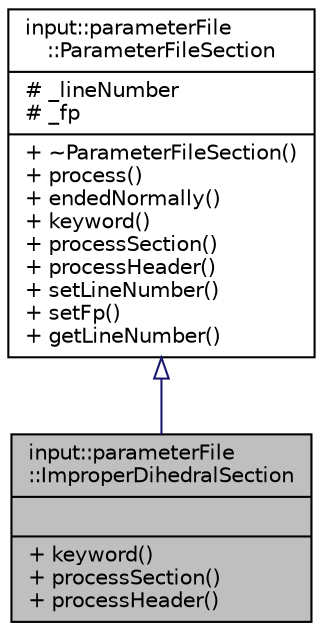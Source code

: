 digraph "input::parameterFile::ImproperDihedralSection"
{
 // LATEX_PDF_SIZE
  edge [fontname="Helvetica",fontsize="10",labelfontname="Helvetica",labelfontsize="10"];
  node [fontname="Helvetica",fontsize="10",shape=record];
  Node1 [label="{input::parameterFile\l::ImproperDihedralSection\n||+ keyword()\l+ processSection()\l+ processHeader()\l}",height=0.2,width=0.4,color="black", fillcolor="grey75", style="filled", fontcolor="black",tooltip="reads improper dihedral section of parameter file"];
  Node2 -> Node1 [dir="back",color="midnightblue",fontsize="10",style="solid",arrowtail="onormal",fontname="Helvetica"];
  Node2 [label="{input::parameterFile\l::ParameterFileSection\n|# _lineNumber\l# _fp\l|+ ~ParameterFileSection()\l+ process()\l+ endedNormally()\l+ keyword()\l+ processSection()\l+ processHeader()\l+ setLineNumber()\l+ setFp()\l+ getLineNumber()\l}",height=0.2,width=0.4,color="black", fillcolor="white", style="filled",URL="$classinput_1_1parameterFile_1_1ParameterFileSection.html",tooltip="base class for reading parameter file sections"];
}
